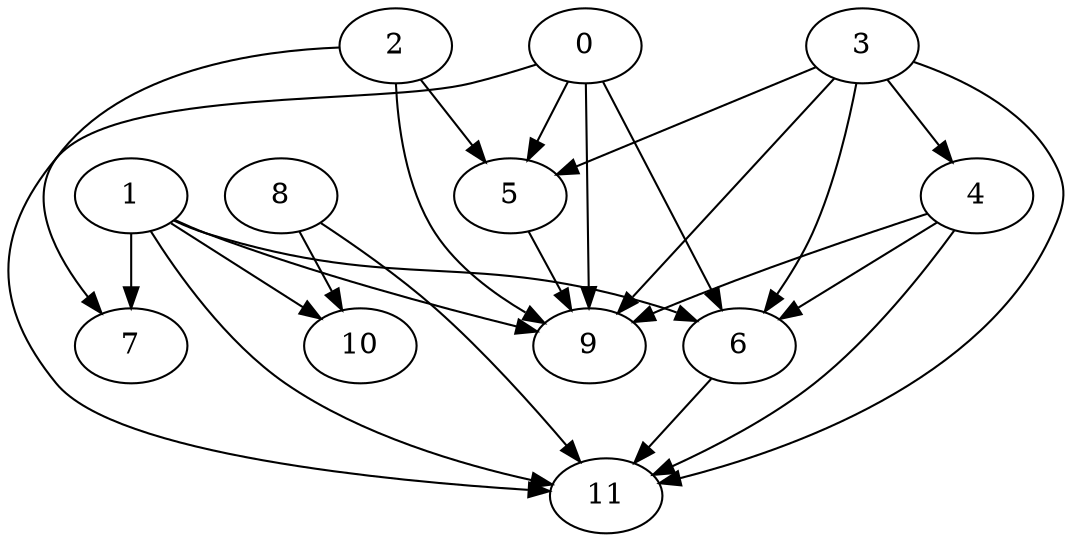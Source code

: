 digraph {
    3 -> 4;
    2 -> 7;
    4 -> 9;
    1 -> 11;
    4 -> 6;
    0 -> 5;
    1 -> 6;
    2 -> 5;
    1 -> 9;
    0 -> 11;
    3 -> 5;
    3 -> 11;
    6 -> 11;
    0 -> 9;
    8 -> 10;
    0 -> 6;
    2 -> 9;
    1 -> 7;
    3 -> 9;
    1 -> 10;
    3 -> 6;
    5 -> 9;
    4 -> 11;
    8 -> 11;
}
